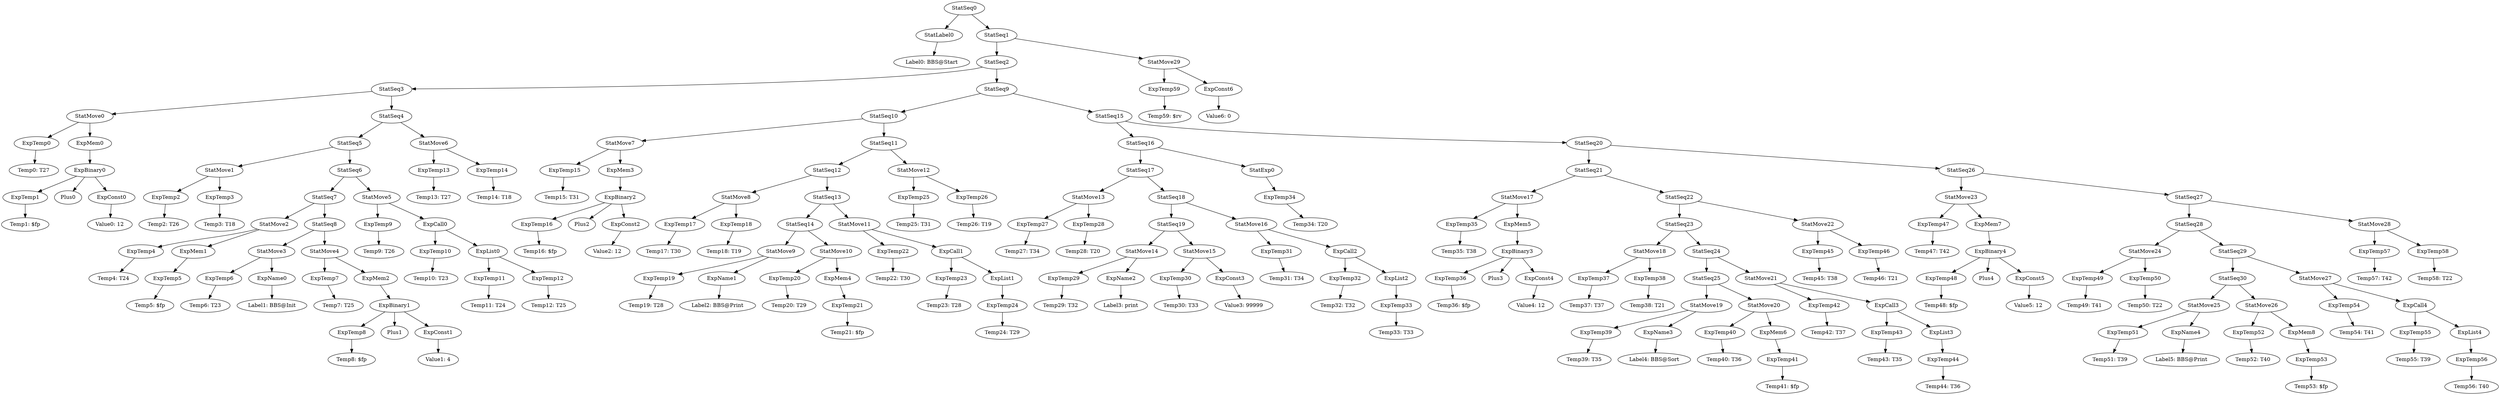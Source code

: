 digraph {
	ordering = out;
	ExpConst6 -> "Value6: 0";
	ExpTemp57 -> "Temp57: T42";
	StatSeq27 -> StatSeq28;
	StatSeq27 -> StatMove28;
	ExpTemp56 -> "Temp56: T40";
	ExpTemp55 -> "Temp55: T39";
	StatSeq29 -> StatSeq30;
	StatSeq29 -> StatMove27;
	ExpMem8 -> ExpTemp53;
	ExpTemp52 -> "Temp52: T40";
	ExpName4 -> "Label5: BBS@Print";
	StatSeq28 -> StatMove24;
	StatSeq28 -> StatSeq29;
	StatMove24 -> ExpTemp49;
	StatMove24 -> ExpTemp50;
	ExpTemp46 -> "Temp46: T21";
	StatSeq22 -> StatSeq23;
	StatSeq22 -> StatMove22;
	ExpList3 -> ExpTemp44;
	ExpTemp44 -> "Temp44: T36";
	ExpCall3 -> ExpTemp43;
	ExpCall3 -> ExpList3;
	ExpTemp43 -> "Temp43: T35";
	StatMove21 -> ExpTemp42;
	StatMove21 -> ExpCall3;
	StatMove25 -> ExpTemp51;
	StatMove25 -> ExpName4;
	ExpTemp42 -> "Temp42: T37";
	ExpTemp50 -> "Temp50: T22";
	StatSeq24 -> StatSeq25;
	StatSeq24 -> StatMove21;
	ExpMem6 -> ExpTemp41;
	StatMove20 -> ExpTemp40;
	StatMove20 -> ExpMem6;
	ExpTemp40 -> "Temp40: T36";
	StatSeq25 -> StatMove19;
	StatSeq25 -> StatMove20;
	StatMove28 -> ExpTemp57;
	StatMove28 -> ExpTemp58;
	ExpName3 -> "Label4: BBS@Sort";
	StatSeq23 -> StatMove18;
	StatSeq23 -> StatSeq24;
	ExpTemp38 -> "Temp38: T21";
	StatMove18 -> ExpTemp37;
	StatMove18 -> ExpTemp38;
	ExpTemp37 -> "Temp37: T37";
	StatSeq21 -> StatMove17;
	StatSeq21 -> StatSeq22;
	ExpMem5 -> ExpBinary3;
	ExpConst4 -> "Value4: 12";
	ExpTemp36 -> "Temp36: $fp";
	ExpBinary2 -> ExpTemp16;
	ExpBinary2 -> Plus2;
	ExpBinary2 -> ExpConst2;
	StatSeq2 -> StatSeq3;
	StatSeq2 -> StatSeq9;
	StatSeq26 -> StatMove23;
	StatSeq26 -> StatSeq27;
	StatMove22 -> ExpTemp45;
	StatMove22 -> ExpTemp46;
	StatMove6 -> ExpTemp13;
	StatMove6 -> ExpTemp14;
	ExpTemp6 -> "Temp6: T23";
	ExpTemp16 -> "Temp16: $fp";
	ExpTemp13 -> "Temp13: T27";
	ExpName1 -> "Label2: BBS@Print";
	StatSeq14 -> StatMove9;
	StatSeq14 -> StatMove10;
	ExpList0 -> ExpTemp11;
	ExpList0 -> ExpTemp12;
	ExpCall4 -> ExpTemp55;
	ExpCall4 -> ExpList4;
	ExpTemp9 -> "Temp9: T26";
	StatSeq19 -> StatMove14;
	StatSeq19 -> StatMove15;
	StatSeq4 -> StatSeq5;
	StatSeq4 -> StatMove6;
	ExpList4 -> ExpTemp56;
	ExpTemp27 -> "Temp27: T34";
	ExpCall0 -> ExpTemp10;
	ExpCall0 -> ExpList0;
	StatSeq9 -> StatSeq10;
	StatSeq9 -> StatSeq15;
	StatMove14 -> ExpTemp29;
	StatMove14 -> ExpName2;
	StatMove23 -> ExpTemp47;
	StatMove23 -> ExpMem7;
	ExpTemp12 -> "Temp12: T25";
	ExpTemp45 -> "Temp45: T38";
	ExpConst1 -> "Value1: 4";
	ExpBinary1 -> ExpTemp8;
	ExpBinary1 -> Plus1;
	ExpBinary1 -> ExpConst1;
	StatSeq3 -> StatMove0;
	StatSeq3 -> StatSeq4;
	StatSeq15 -> StatSeq16;
	StatSeq15 -> StatSeq20;
	StatMove0 -> ExpTemp0;
	StatMove0 -> ExpMem0;
	ExpTemp59 -> "Temp59: $rv";
	StatMove8 -> ExpTemp17;
	StatMove8 -> ExpTemp18;
	StatMove7 -> ExpTemp15;
	StatMove7 -> ExpMem3;
	StatMove27 -> ExpTemp54;
	StatMove27 -> ExpCall4;
	StatMove5 -> ExpTemp9;
	StatMove5 -> ExpCall0;
	StatMove4 -> ExpTemp7;
	StatMove4 -> ExpMem2;
	ExpMem0 -> ExpBinary0;
	ExpTemp10 -> "Temp10: T23";
	ExpTemp51 -> "Temp51: T39";
	ExpTemp2 -> "Temp2: T26";
	ExpTemp54 -> "Temp54: T41";
	StatMove2 -> ExpTemp4;
	StatMove2 -> ExpMem1;
	ExpConst0 -> "Value0: 12";
	StatSeq1 -> StatSeq2;
	StatSeq1 -> StatMove29;
	ExpMem2 -> ExpBinary1;
	ExpTemp33 -> "Temp33: T33";
	ExpMem1 -> ExpTemp5;
	ExpTemp34 -> "Temp34: T20";
	ExpTemp0 -> "Temp0: T27";
	ExpTemp7 -> "Temp7: T25";
	ExpTemp58 -> "Temp58: T22";
	ExpName2 -> "Label3: print";
	ExpBinary0 -> ExpTemp1;
	ExpBinary0 -> Plus0;
	ExpBinary0 -> ExpConst0;
	ExpTemp8 -> "Temp8: $fp";
	ExpTemp18 -> "Temp18: T19";
	ExpTemp31 -> "Temp31: T34";
	StatMove1 -> ExpTemp2;
	StatMove1 -> ExpTemp3;
	StatSeq5 -> StatMove1;
	StatSeq5 -> StatSeq6;
	StatSeq30 -> StatMove25;
	StatSeq30 -> StatMove26;
	StatLabel0 -> "Label0: BBS@Start";
	ExpTemp19 -> "Temp19: T28";
	StatSeq17 -> StatMove13;
	StatSeq17 -> StatSeq18;
	ExpTemp4 -> "Temp4: T24";
	StatMove12 -> ExpTemp25;
	StatMove12 -> ExpTemp26;
	ExpTemp14 -> "Temp14: T18";
	StatMove19 -> ExpTemp39;
	StatMove19 -> ExpName3;
	ExpTemp15 -> "Temp15: T31";
	ExpTemp28 -> "Temp28: T20";
	ExpConst5 -> "Value5: 12";
	ExpTemp39 -> "Temp39: T35";
	StatSeq0 -> StatLabel0;
	StatSeq0 -> StatSeq1;
	ExpTemp11 -> "Temp11: T24";
	ExpMem7 -> ExpBinary4;
	ExpBinary3 -> ExpTemp36;
	ExpBinary3 -> Plus3;
	ExpBinary3 -> ExpConst4;
	StatMove15 -> ExpTemp30;
	StatMove15 -> ExpConst3;
	ExpConst2 -> "Value2: 12";
	StatExp0 -> ExpTemp34;
	ExpTemp5 -> "Temp5: $fp";
	StatMove3 -> ExpTemp6;
	StatMove3 -> ExpName0;
	ExpTemp3 -> "Temp3: T18";
	StatSeq8 -> StatMove3;
	StatSeq8 -> StatMove4;
	ExpMem3 -> ExpBinary2;
	ExpTemp23 -> "Temp23: T28";
	StatSeq13 -> StatSeq14;
	StatSeq13 -> StatMove11;
	ExpTemp17 -> "Temp17: T30";
	ExpTemp53 -> "Temp53: $fp";
	ExpTemp21 -> "Temp21: $fp";
	ExpTemp32 -> "Temp32: T32";
	StatSeq12 -> StatMove8;
	StatSeq12 -> StatSeq13;
	StatMove26 -> ExpTemp52;
	StatMove26 -> ExpMem8;
	ExpTemp48 -> "Temp48: $fp";
	StatMove9 -> ExpTemp19;
	StatMove9 -> ExpName1;
	ExpName0 -> "Label1: BBS@Init";
	ExpTemp20 -> "Temp20: T29";
	StatMove10 -> ExpTemp20;
	StatMove10 -> ExpMem4;
	ExpTemp47 -> "Temp47: T42";
	ExpCall2 -> ExpTemp32;
	ExpCall2 -> ExpList2;
	ExpMem4 -> ExpTemp21;
	StatMove11 -> ExpTemp22;
	StatMove11 -> ExpCall1;
	ExpCall1 -> ExpTemp23;
	ExpCall1 -> ExpList1;
	ExpTemp24 -> "Temp24: T29";
	StatSeq20 -> StatSeq21;
	StatSeq20 -> StatSeq26;
	StatSeq11 -> StatSeq12;
	StatSeq11 -> StatMove12;
	ExpTemp25 -> "Temp25: T31";
	ExpTemp41 -> "Temp41: $fp";
	ExpTemp26 -> "Temp26: T19";
	StatSeq10 -> StatMove7;
	StatSeq10 -> StatSeq11;
	StatMove13 -> ExpTemp27;
	StatMove13 -> ExpTemp28;
	ExpTemp29 -> "Temp29: T32";
	ExpTemp30 -> "Temp30: T33";
	ExpConst3 -> "Value3: 99999";
	StatSeq18 -> StatSeq19;
	StatSeq18 -> StatMove16;
	ExpTemp49 -> "Temp49: T41";
	StatMove16 -> ExpTemp31;
	StatMove16 -> ExpCall2;
	ExpTemp22 -> "Temp22: T30";
	ExpList2 -> ExpTemp33;
	StatSeq7 -> StatMove2;
	StatSeq7 -> StatSeq8;
	StatSeq16 -> StatSeq17;
	StatSeq16 -> StatExp0;
	StatMove29 -> ExpTemp59;
	StatMove29 -> ExpConst6;
	ExpBinary4 -> ExpTemp48;
	ExpBinary4 -> Plus4;
	ExpBinary4 -> ExpConst5;
	ExpList1 -> ExpTemp24;
	ExpTemp1 -> "Temp1: $fp";
	ExpTemp35 -> "Temp35: T38";
	StatSeq6 -> StatSeq7;
	StatSeq6 -> StatMove5;
	StatMove17 -> ExpTemp35;
	StatMove17 -> ExpMem5;
}

